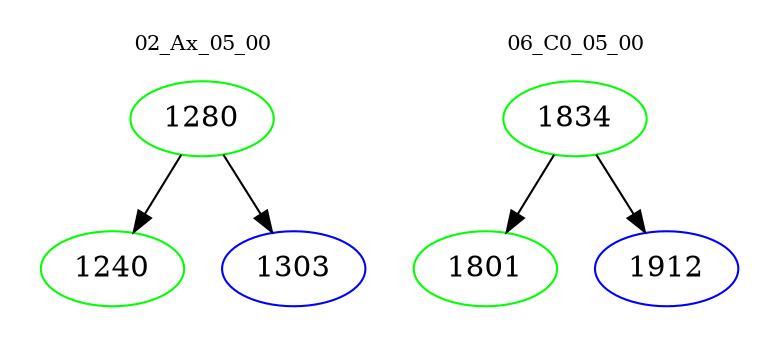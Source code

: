 digraph{
subgraph cluster_0 {
color = white
label = "02_Ax_05_00";
fontsize=10;
T0_1280 [label="1280", color="green"]
T0_1280 -> T0_1240 [color="black"]
T0_1240 [label="1240", color="green"]
T0_1280 -> T0_1303 [color="black"]
T0_1303 [label="1303", color="blue"]
}
subgraph cluster_1 {
color = white
label = "06_C0_05_00";
fontsize=10;
T1_1834 [label="1834", color="green"]
T1_1834 -> T1_1801 [color="black"]
T1_1801 [label="1801", color="green"]
T1_1834 -> T1_1912 [color="black"]
T1_1912 [label="1912", color="blue"]
}
}
